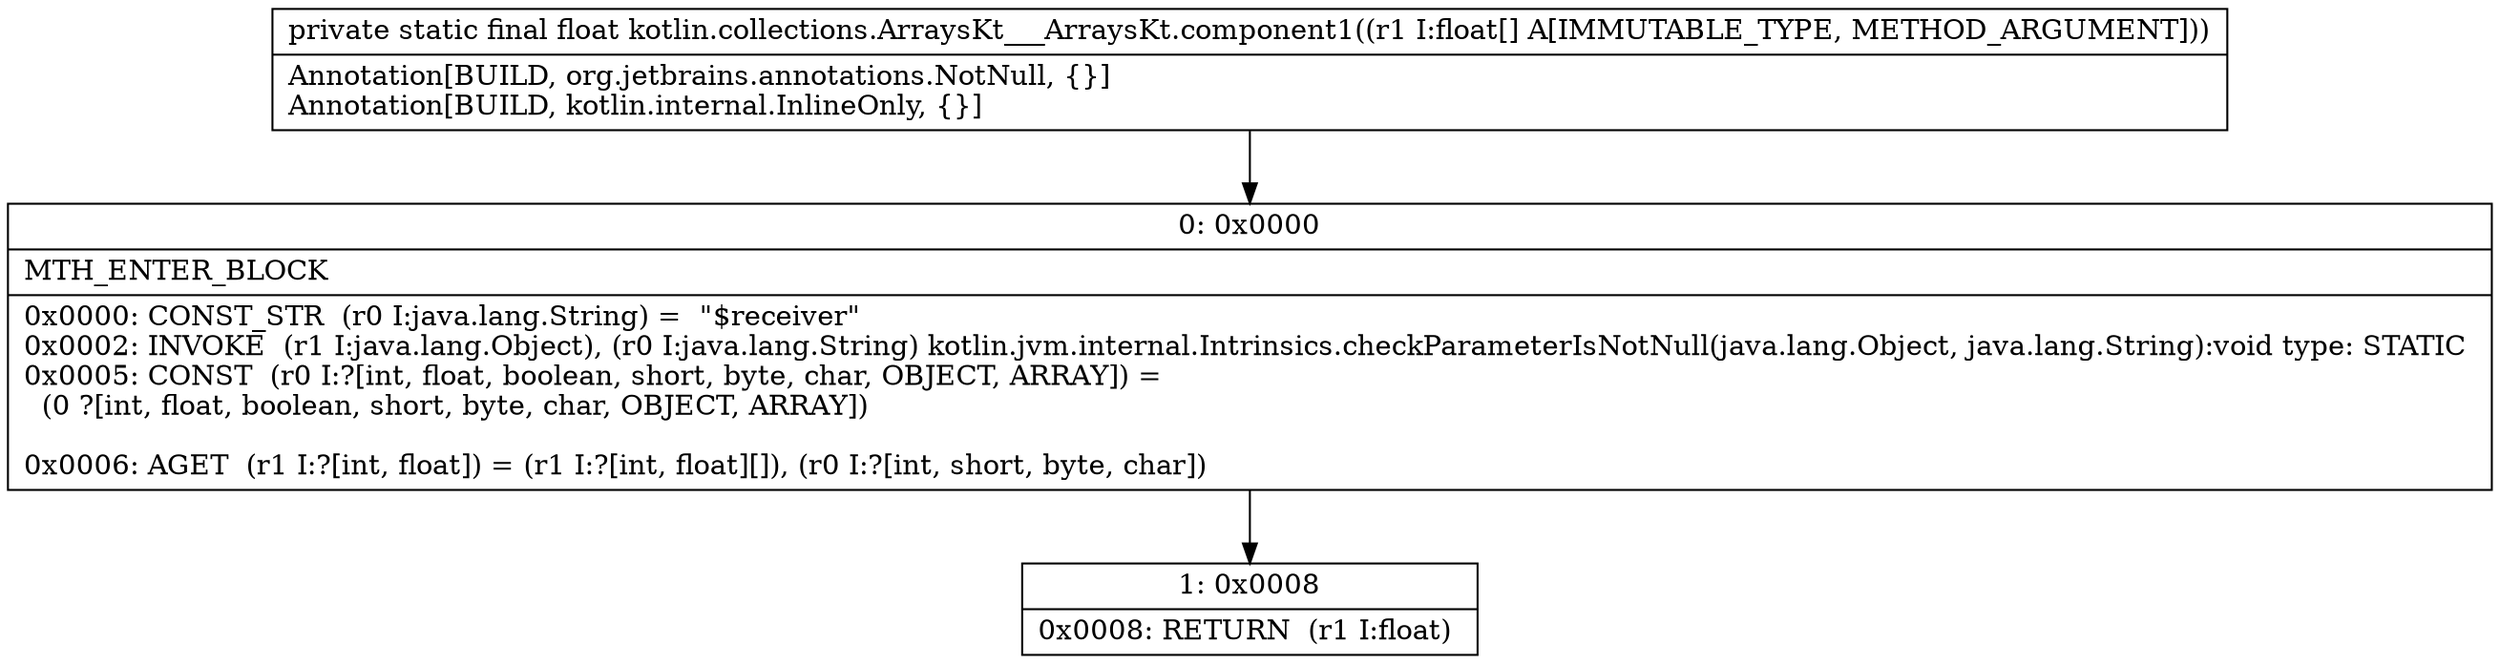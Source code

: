 digraph "CFG forkotlin.collections.ArraysKt___ArraysKt.component1([F)F" {
Node_0 [shape=record,label="{0\:\ 0x0000|MTH_ENTER_BLOCK\l|0x0000: CONST_STR  (r0 I:java.lang.String) =  \"$receiver\" \l0x0002: INVOKE  (r1 I:java.lang.Object), (r0 I:java.lang.String) kotlin.jvm.internal.Intrinsics.checkParameterIsNotNull(java.lang.Object, java.lang.String):void type: STATIC \l0x0005: CONST  (r0 I:?[int, float, boolean, short, byte, char, OBJECT, ARRAY]) = \l  (0 ?[int, float, boolean, short, byte, char, OBJECT, ARRAY])\l \l0x0006: AGET  (r1 I:?[int, float]) = (r1 I:?[int, float][]), (r0 I:?[int, short, byte, char]) \l}"];
Node_1 [shape=record,label="{1\:\ 0x0008|0x0008: RETURN  (r1 I:float) \l}"];
MethodNode[shape=record,label="{private static final float kotlin.collections.ArraysKt___ArraysKt.component1((r1 I:float[] A[IMMUTABLE_TYPE, METHOD_ARGUMENT]))  | Annotation[BUILD, org.jetbrains.annotations.NotNull, \{\}]\lAnnotation[BUILD, kotlin.internal.InlineOnly, \{\}]\l}"];
MethodNode -> Node_0;
Node_0 -> Node_1;
}

